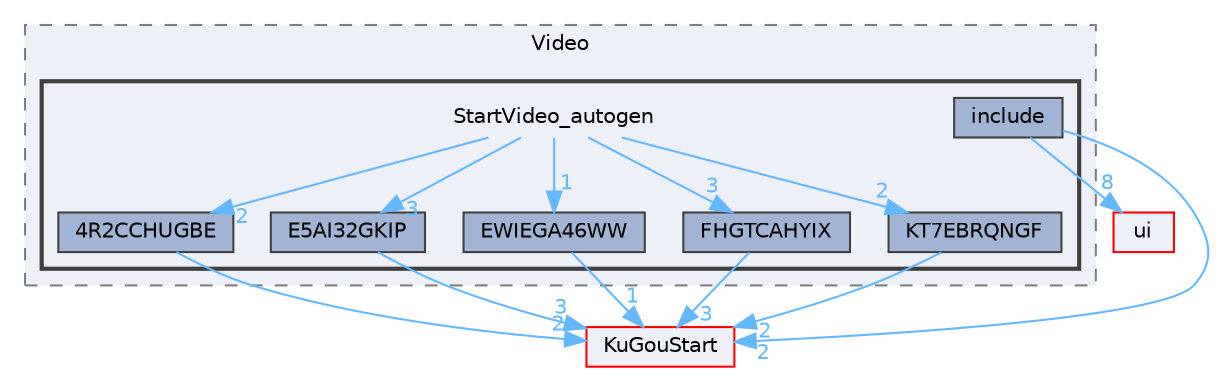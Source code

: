 digraph "StartVideo_autogen"
{
 // LATEX_PDF_SIZE
  bgcolor="transparent";
  edge [fontname=Helvetica,fontsize=10,labelfontname=Helvetica,labelfontsize=10];
  node [fontname=Helvetica,fontsize=10,shape=box,height=0.2,width=0.4];
  compound=true
  subgraph clusterdir_52934b1b4775f50eaee2f58c4c6c02f3 {
    graph [ bgcolor="#edf0f7", pencolor="grey50", label="Video", fontname=Helvetica,fontsize=10 style="filled,dashed", URL="dir_52934b1b4775f50eaee2f58c4c6c02f3.html",tooltip=""]
  subgraph clusterdir_ca23c7db7bad3cd4cd28821ffba12cfd {
    graph [ bgcolor="#edf0f7", pencolor="grey25", label="", fontname=Helvetica,fontsize=10 style="filled,bold", URL="dir_ca23c7db7bad3cd4cd28821ffba12cfd.html",tooltip=""]
    dir_ca23c7db7bad3cd4cd28821ffba12cfd [shape=plaintext, label="StartVideo_autogen"];
  dir_178e63e52ba4ce9d60bf5809f2d8381f [label="4R2CCHUGBE", fillcolor="#a2b4d6", color="grey25", style="filled", URL="dir_178e63e52ba4ce9d60bf5809f2d8381f.html",tooltip=""];
  dir_76553f08822fd43264643e8a1ea7d41c [label="E5AI32GKIP", fillcolor="#a2b4d6", color="grey25", style="filled", URL="dir_76553f08822fd43264643e8a1ea7d41c.html",tooltip=""];
  dir_7e1b76966ba04aaa208648d3acdd7a97 [label="EWIEGA46WW", fillcolor="#a2b4d6", color="grey25", style="filled", URL="dir_7e1b76966ba04aaa208648d3acdd7a97.html",tooltip=""];
  dir_4f3b46a425f9c37f98a536662f21f532 [label="FHGTCAHYIX", fillcolor="#a2b4d6", color="grey25", style="filled", URL="dir_4f3b46a425f9c37f98a536662f21f532.html",tooltip=""];
  dir_8ab60eee09ee78125f4c31c81f786f3e [label="include", fillcolor="#a2b4d6", color="grey25", style="filled", URL="dir_8ab60eee09ee78125f4c31c81f786f3e.html",tooltip=""];
  dir_54d0566f2dbce44b8743fc487566b0e1 [label="KT7EBRQNGF", fillcolor="#a2b4d6", color="grey25", style="filled", URL="dir_54d0566f2dbce44b8743fc487566b0e1.html",tooltip=""];
  }
  }
  dir_1788f8309b1a812dcb800a185471cf6c [label="ui", fillcolor="#edf0f7", color="red", style="filled", URL="dir_1788f8309b1a812dcb800a185471cf6c.html",tooltip=""];
  dir_e60601b218beddc6af0778ac41ea9cb2 [label="KuGouStart", fillcolor="#edf0f7", color="red", style="filled", URL="dir_e60601b218beddc6af0778ac41ea9cb2.html",tooltip=""];
  dir_ca23c7db7bad3cd4cd28821ffba12cfd->dir_178e63e52ba4ce9d60bf5809f2d8381f [headlabel="2", labeldistance=1.5 headhref="dir_000343_000008.html" href="dir_000343_000008.html" color="steelblue1" fontcolor="steelblue1"];
  dir_ca23c7db7bad3cd4cd28821ffba12cfd->dir_4f3b46a425f9c37f98a536662f21f532 [headlabel="3", labeldistance=1.5 headhref="dir_000343_000122.html" href="dir_000343_000122.html" color="steelblue1" fontcolor="steelblue1"];
  dir_ca23c7db7bad3cd4cd28821ffba12cfd->dir_54d0566f2dbce44b8743fc487566b0e1 [headlabel="2", labeldistance=1.5 headhref="dir_000343_000166.html" href="dir_000343_000166.html" color="steelblue1" fontcolor="steelblue1"];
  dir_ca23c7db7bad3cd4cd28821ffba12cfd->dir_76553f08822fd43264643e8a1ea7d41c [headlabel="3", labeldistance=1.5 headhref="dir_000343_000069.html" href="dir_000343_000069.html" color="steelblue1" fontcolor="steelblue1"];
  dir_ca23c7db7bad3cd4cd28821ffba12cfd->dir_7e1b76966ba04aaa208648d3acdd7a97 [headlabel="1", labeldistance=1.5 headhref="dir_000343_000108.html" href="dir_000343_000108.html" color="steelblue1" fontcolor="steelblue1"];
  dir_178e63e52ba4ce9d60bf5809f2d8381f->dir_e60601b218beddc6af0778ac41ea9cb2 [headlabel="2", labeldistance=1.5 headhref="dir_000008_000172.html" href="dir_000008_000172.html" color="steelblue1" fontcolor="steelblue1"];
  dir_76553f08822fd43264643e8a1ea7d41c->dir_e60601b218beddc6af0778ac41ea9cb2 [headlabel="3", labeldistance=1.5 headhref="dir_000069_000172.html" href="dir_000069_000172.html" color="steelblue1" fontcolor="steelblue1"];
  dir_7e1b76966ba04aaa208648d3acdd7a97->dir_e60601b218beddc6af0778ac41ea9cb2 [headlabel="1", labeldistance=1.5 headhref="dir_000108_000172.html" href="dir_000108_000172.html" color="steelblue1" fontcolor="steelblue1"];
  dir_4f3b46a425f9c37f98a536662f21f532->dir_e60601b218beddc6af0778ac41ea9cb2 [headlabel="3", labeldistance=1.5 headhref="dir_000122_000172.html" href="dir_000122_000172.html" color="steelblue1" fontcolor="steelblue1"];
  dir_8ab60eee09ee78125f4c31c81f786f3e->dir_1788f8309b1a812dcb800a185471cf6c [headlabel="8", labeldistance=1.5 headhref="dir_000152_000351.html" href="dir_000152_000351.html" color="steelblue1" fontcolor="steelblue1"];
  dir_8ab60eee09ee78125f4c31c81f786f3e->dir_e60601b218beddc6af0778ac41ea9cb2 [headlabel="2", labeldistance=1.5 headhref="dir_000152_000172.html" href="dir_000152_000172.html" color="steelblue1" fontcolor="steelblue1"];
  dir_54d0566f2dbce44b8743fc487566b0e1->dir_e60601b218beddc6af0778ac41ea9cb2 [headlabel="2", labeldistance=1.5 headhref="dir_000166_000172.html" href="dir_000166_000172.html" color="steelblue1" fontcolor="steelblue1"];
}
